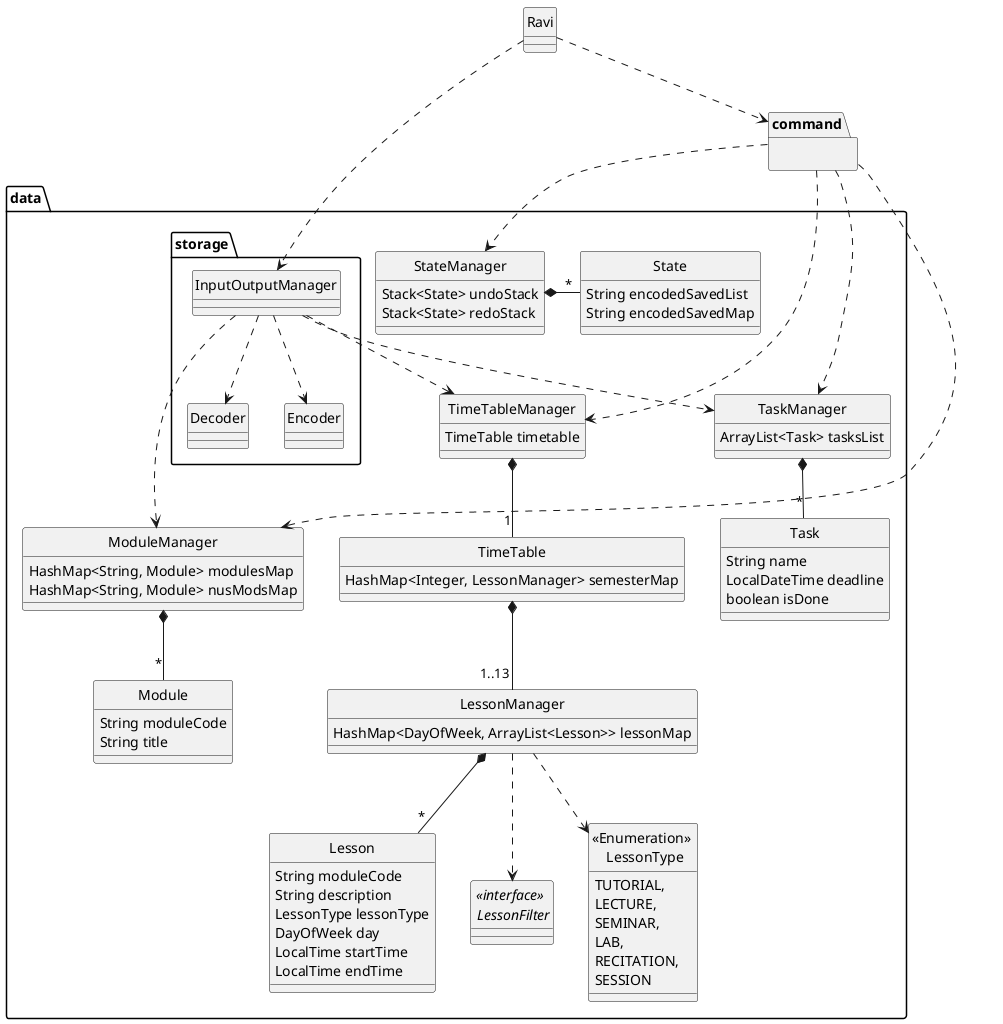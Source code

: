 @startuml

hide circle
skinparam classAttributeIconSize 0

    package data {
    package storage {
        class InputOutputManager
        class Decoder
        class Encoder

        InputOutputManager ..> Decoder
        InputOutputManager ..> Encoder
    }

    class Module {
        String moduleCode
        String title
    }
    class ModuleManager {
        HashMap<String, Module> modulesMap
        HashMap<String, Module> nusModsMap
    }
    ModuleManager *-- "*"  Module
    InputOutputManager ...> ModuleManager

    class TimeTable {
        HashMap<Integer, LessonManager> semesterMap
    }
    class TimeTableManager {
        TimeTable timetable
    }
    TimeTableManager *-- "1" TimeTable
    TimeTable *-- "1..13" LessonManager

    class Task {
        String name
        LocalDateTime deadline
        boolean isDone
    }
    class TaskManager {
        ArrayList<Task> tasksList
    }
    TaskManager *-- "*" Task
    InputOutputManager ..> TaskManager

    class State {
        String encodedSavedList
        String encodedSavedMap
    }
    class StateManager {
        Stack<State> undoStack
        Stack<State> redoStack
    }
    StateManager *- "*" State

    class Lesson {
        String moduleCode
        String description
        LessonType lessonType
        DayOfWeek day
        LocalTime startTime
        LocalTime endTime
    }
    class LessonManager {
        HashMap<DayOfWeek, ArrayList<Lesson>> lessonMap
    }
    interface "<<interface>> \n LessonFilter"
    enum "<<Enumeration>> \n LessonType" {
        TUTORIAL,
        LECTURE,
        SEMINAR,
        LAB,
        RECITATION,
        SESSION
    }
    LessonManager *-- "*"  Lesson
    LessonManager ..> "<<Enumeration>> \n LessonType"
    LessonManager ..> "<<interface>> \n LessonFilter"
    InputOutputManager ..> TimeTableManager
}
package command{
}
class Ravi
Ravi ..> command
Ravi ..> InputOutputManager
command ..> TimeTableManager
command ..> TaskManager
command ..> ModuleManager
command ..> StateManager

@enduml